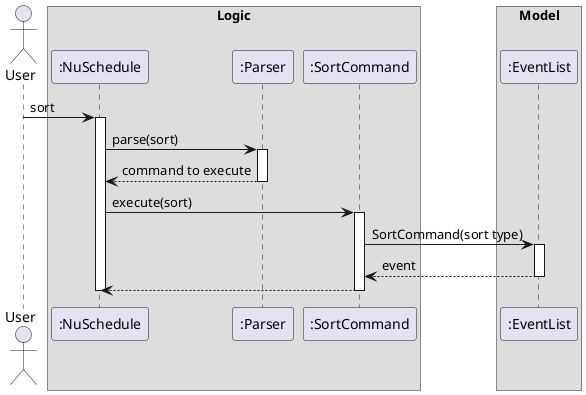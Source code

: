 @startuml
actor User

box Logic
participant ":NuSchedule" as NuSchedule
participant ":Parser" as Parser
participant ":SortCommand" as SortCommand
end box

box Model
participant ":EventList" as EventList
end box

User -> NuSchedule : sort
activate NuSchedule

NuSchedule -> Parser : parse(sort)
activate  Parser

Parser --> NuSchedule : command to execute
deactivate Parser

NuSchedule -> SortCommand : execute(sort)
activate SortCommand

SortCommand -> EventList : SortCommand(sort type)
activate EventList

EventList --> SortCommand : event
deactivate EventList

SortCommand --> NuSchedule
deactivate SortCommand

deactivate NuSchedule
@enduml